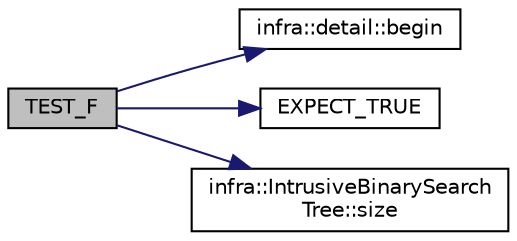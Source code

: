 digraph "TEST_F"
{
 // INTERACTIVE_SVG=YES
  edge [fontname="Helvetica",fontsize="10",labelfontname="Helvetica",labelfontsize="10"];
  node [fontname="Helvetica",fontsize="10",shape=record];
  rankdir="LR";
  Node137 [label="TEST_F",height=0.2,width=0.4,color="black", fillcolor="grey75", style="filled", fontcolor="black"];
  Node137 -> Node138 [color="midnightblue",fontsize="10",style="solid",fontname="Helvetica"];
  Node138 [label="infra::detail::begin",height=0.2,width=0.4,color="black", fillcolor="white", style="filled",URL="$d2/dc5/namespaceinfra_1_1detail.html#ad178b71c4a19a9b0bfe48a065920cf8c"];
  Node137 -> Node139 [color="midnightblue",fontsize="10",style="solid",fontname="Helvetica"];
  Node139 [label="EXPECT_TRUE",height=0.2,width=0.4,color="black", fillcolor="white", style="filled",URL="$d6/def/_test_json_8cpp.html#a84dbe6e62bbec23a120a258315c7b6dc"];
  Node137 -> Node140 [color="midnightblue",fontsize="10",style="solid",fontname="Helvetica"];
  Node140 [label="infra::IntrusiveBinarySearch\lTree::size",height=0.2,width=0.4,color="black", fillcolor="white", style="filled",URL="$d4/dc7/classinfra_1_1_intrusive_binary_search_tree.html#a3b99f487816e2362abee765ef63a781d"];
}
